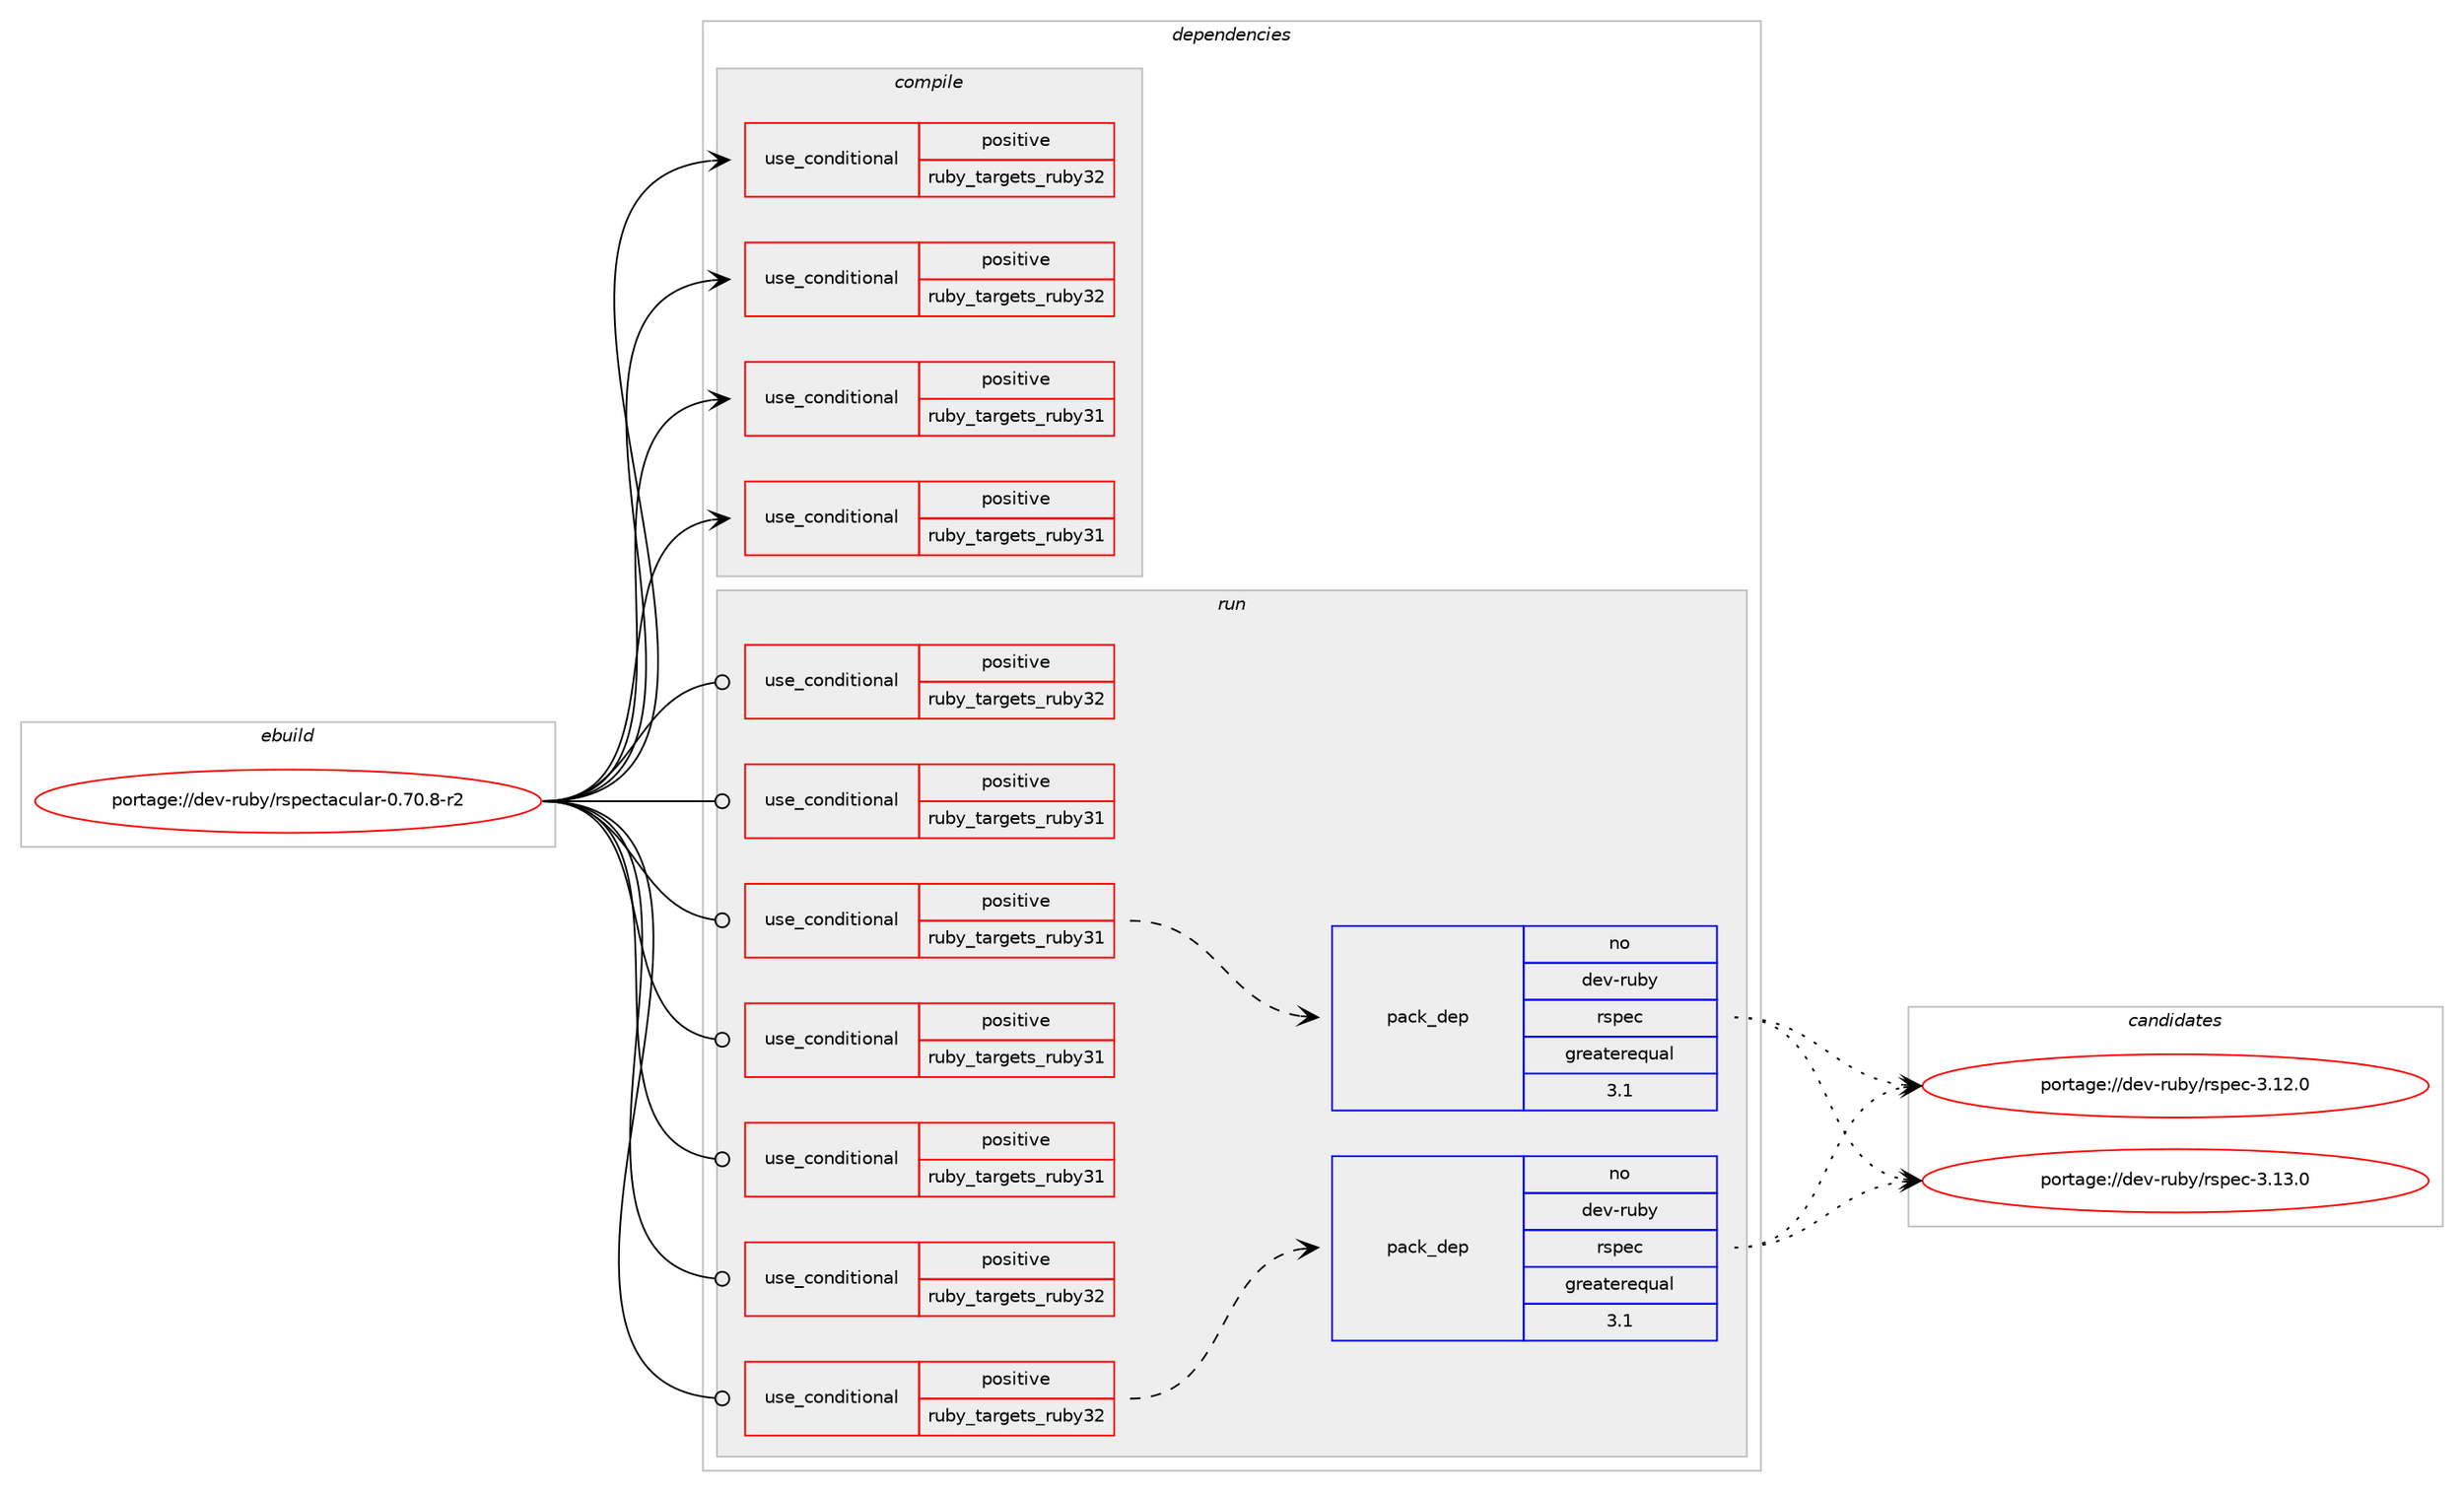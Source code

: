 digraph prolog {

# *************
# Graph options
# *************

newrank=true;
concentrate=true;
compound=true;
graph [rankdir=LR,fontname=Helvetica,fontsize=10,ranksep=1.5];#, ranksep=2.5, nodesep=0.2];
edge  [arrowhead=vee];
node  [fontname=Helvetica,fontsize=10];

# **********
# The ebuild
# **********

subgraph cluster_leftcol {
color=gray;
rank=same;
label=<<i>ebuild</i>>;
id [label="portage://dev-ruby/rspectacular-0.70.8-r2", color=red, width=4, href="../dev-ruby/rspectacular-0.70.8-r2.svg"];
}

# ****************
# The dependencies
# ****************

subgraph cluster_midcol {
color=gray;
label=<<i>dependencies</i>>;
subgraph cluster_compile {
fillcolor="#eeeeee";
style=filled;
label=<<i>compile</i>>;
subgraph cond53865 {
dependency102607 [label=<<TABLE BORDER="0" CELLBORDER="1" CELLSPACING="0" CELLPADDING="4"><TR><TD ROWSPAN="3" CELLPADDING="10">use_conditional</TD></TR><TR><TD>positive</TD></TR><TR><TD>ruby_targets_ruby31</TD></TR></TABLE>>, shape=none, color=red];
# *** BEGIN UNKNOWN DEPENDENCY TYPE (TODO) ***
# dependency102607 -> package_dependency(portage://dev-ruby/rspectacular-0.70.8-r2,install,no,dev-lang,ruby,none,[,,],[slot(3.1)],[])
# *** END UNKNOWN DEPENDENCY TYPE (TODO) ***

}
id:e -> dependency102607:w [weight=20,style="solid",arrowhead="vee"];
subgraph cond53866 {
dependency102608 [label=<<TABLE BORDER="0" CELLBORDER="1" CELLSPACING="0" CELLPADDING="4"><TR><TD ROWSPAN="3" CELLPADDING="10">use_conditional</TD></TR><TR><TD>positive</TD></TR><TR><TD>ruby_targets_ruby31</TD></TR></TABLE>>, shape=none, color=red];
# *** BEGIN UNKNOWN DEPENDENCY TYPE (TODO) ***
# dependency102608 -> package_dependency(portage://dev-ruby/rspectacular-0.70.8-r2,install,no,virtual,rubygems,none,[,,],[],[use(enable(ruby_targets_ruby31),negative)])
# *** END UNKNOWN DEPENDENCY TYPE (TODO) ***

}
id:e -> dependency102608:w [weight=20,style="solid",arrowhead="vee"];
subgraph cond53867 {
dependency102609 [label=<<TABLE BORDER="0" CELLBORDER="1" CELLSPACING="0" CELLPADDING="4"><TR><TD ROWSPAN="3" CELLPADDING="10">use_conditional</TD></TR><TR><TD>positive</TD></TR><TR><TD>ruby_targets_ruby32</TD></TR></TABLE>>, shape=none, color=red];
# *** BEGIN UNKNOWN DEPENDENCY TYPE (TODO) ***
# dependency102609 -> package_dependency(portage://dev-ruby/rspectacular-0.70.8-r2,install,no,dev-lang,ruby,none,[,,],[slot(3.2)],[])
# *** END UNKNOWN DEPENDENCY TYPE (TODO) ***

}
id:e -> dependency102609:w [weight=20,style="solid",arrowhead="vee"];
subgraph cond53868 {
dependency102610 [label=<<TABLE BORDER="0" CELLBORDER="1" CELLSPACING="0" CELLPADDING="4"><TR><TD ROWSPAN="3" CELLPADDING="10">use_conditional</TD></TR><TR><TD>positive</TD></TR><TR><TD>ruby_targets_ruby32</TD></TR></TABLE>>, shape=none, color=red];
# *** BEGIN UNKNOWN DEPENDENCY TYPE (TODO) ***
# dependency102610 -> package_dependency(portage://dev-ruby/rspectacular-0.70.8-r2,install,no,virtual,rubygems,none,[,,],[],[use(enable(ruby_targets_ruby32),negative)])
# *** END UNKNOWN DEPENDENCY TYPE (TODO) ***

}
id:e -> dependency102610:w [weight=20,style="solid",arrowhead="vee"];
}
subgraph cluster_compileandrun {
fillcolor="#eeeeee";
style=filled;
label=<<i>compile and run</i>>;
}
subgraph cluster_run {
fillcolor="#eeeeee";
style=filled;
label=<<i>run</i>>;
subgraph cond53869 {
dependency102611 [label=<<TABLE BORDER="0" CELLBORDER="1" CELLSPACING="0" CELLPADDING="4"><TR><TD ROWSPAN="3" CELLPADDING="10">use_conditional</TD></TR><TR><TD>positive</TD></TR><TR><TD>ruby_targets_ruby31</TD></TR></TABLE>>, shape=none, color=red];
# *** BEGIN UNKNOWN DEPENDENCY TYPE (TODO) ***
# dependency102611 -> package_dependency(portage://dev-ruby/rspectacular-0.70.8-r2,run,no,dev-lang,ruby,none,[,,],[slot(3.1)],[])
# *** END UNKNOWN DEPENDENCY TYPE (TODO) ***

}
id:e -> dependency102611:w [weight=20,style="solid",arrowhead="odot"];
subgraph cond53870 {
dependency102612 [label=<<TABLE BORDER="0" CELLBORDER="1" CELLSPACING="0" CELLPADDING="4"><TR><TD ROWSPAN="3" CELLPADDING="10">use_conditional</TD></TR><TR><TD>positive</TD></TR><TR><TD>ruby_targets_ruby31</TD></TR></TABLE>>, shape=none, color=red];
subgraph pack47375 {
dependency102613 [label=<<TABLE BORDER="0" CELLBORDER="1" CELLSPACING="0" CELLPADDING="4" WIDTH="220"><TR><TD ROWSPAN="6" CELLPADDING="30">pack_dep</TD></TR><TR><TD WIDTH="110">no</TD></TR><TR><TD>dev-ruby</TD></TR><TR><TD>rspec</TD></TR><TR><TD>greaterequal</TD></TR><TR><TD>3.1</TD></TR></TABLE>>, shape=none, color=blue];
}
dependency102612:e -> dependency102613:w [weight=20,style="dashed",arrowhead="vee"];
# *** BEGIN UNKNOWN DEPENDENCY TYPE (TODO) ***
# dependency102612 -> package_dependency(portage://dev-ruby/rspectacular-0.70.8-r2,run,no,dev-ruby,fuubar,none,[,,],[slot(2)],[use(enable(ruby_targets_ruby31),negative)])
# *** END UNKNOWN DEPENDENCY TYPE (TODO) ***

}
id:e -> dependency102612:w [weight=20,style="solid",arrowhead="odot"];
subgraph cond53871 {
dependency102614 [label=<<TABLE BORDER="0" CELLBORDER="1" CELLSPACING="0" CELLPADDING="4"><TR><TD ROWSPAN="3" CELLPADDING="10">use_conditional</TD></TR><TR><TD>positive</TD></TR><TR><TD>ruby_targets_ruby31</TD></TR></TABLE>>, shape=none, color=red];
# *** BEGIN UNKNOWN DEPENDENCY TYPE (TODO) ***
# dependency102614 -> package_dependency(portage://dev-ruby/rspectacular-0.70.8-r2,run,no,dev-ruby,shoulda-matchers,none,[,,],[slot(3)],[use(enable(ruby_targets_ruby31),negative)])
# *** END UNKNOWN DEPENDENCY TYPE (TODO) ***

}
id:e -> dependency102614:w [weight=20,style="solid",arrowhead="odot"];
subgraph cond53872 {
dependency102615 [label=<<TABLE BORDER="0" CELLBORDER="1" CELLSPACING="0" CELLPADDING="4"><TR><TD ROWSPAN="3" CELLPADDING="10">use_conditional</TD></TR><TR><TD>positive</TD></TR><TR><TD>ruby_targets_ruby31</TD></TR></TABLE>>, shape=none, color=red];
# *** BEGIN UNKNOWN DEPENDENCY TYPE (TODO) ***
# dependency102615 -> package_dependency(portage://dev-ruby/rspectacular-0.70.8-r2,run,no,virtual,rubygems,none,[,,],[],[use(enable(ruby_targets_ruby31),negative)])
# *** END UNKNOWN DEPENDENCY TYPE (TODO) ***

}
id:e -> dependency102615:w [weight=20,style="solid",arrowhead="odot"];
subgraph cond53873 {
dependency102616 [label=<<TABLE BORDER="0" CELLBORDER="1" CELLSPACING="0" CELLPADDING="4"><TR><TD ROWSPAN="3" CELLPADDING="10">use_conditional</TD></TR><TR><TD>positive</TD></TR><TR><TD>ruby_targets_ruby32</TD></TR></TABLE>>, shape=none, color=red];
# *** BEGIN UNKNOWN DEPENDENCY TYPE (TODO) ***
# dependency102616 -> package_dependency(portage://dev-ruby/rspectacular-0.70.8-r2,run,no,dev-lang,ruby,none,[,,],[slot(3.2)],[])
# *** END UNKNOWN DEPENDENCY TYPE (TODO) ***

}
id:e -> dependency102616:w [weight=20,style="solid",arrowhead="odot"];
subgraph cond53874 {
dependency102617 [label=<<TABLE BORDER="0" CELLBORDER="1" CELLSPACING="0" CELLPADDING="4"><TR><TD ROWSPAN="3" CELLPADDING="10">use_conditional</TD></TR><TR><TD>positive</TD></TR><TR><TD>ruby_targets_ruby32</TD></TR></TABLE>>, shape=none, color=red];
subgraph pack47376 {
dependency102618 [label=<<TABLE BORDER="0" CELLBORDER="1" CELLSPACING="0" CELLPADDING="4" WIDTH="220"><TR><TD ROWSPAN="6" CELLPADDING="30">pack_dep</TD></TR><TR><TD WIDTH="110">no</TD></TR><TR><TD>dev-ruby</TD></TR><TR><TD>rspec</TD></TR><TR><TD>greaterequal</TD></TR><TR><TD>3.1</TD></TR></TABLE>>, shape=none, color=blue];
}
dependency102617:e -> dependency102618:w [weight=20,style="dashed",arrowhead="vee"];
# *** BEGIN UNKNOWN DEPENDENCY TYPE (TODO) ***
# dependency102617 -> package_dependency(portage://dev-ruby/rspectacular-0.70.8-r2,run,no,dev-ruby,fuubar,none,[,,],[slot(2)],[use(enable(ruby_targets_ruby32),negative)])
# *** END UNKNOWN DEPENDENCY TYPE (TODO) ***

}
id:e -> dependency102617:w [weight=20,style="solid",arrowhead="odot"];
subgraph cond53875 {
dependency102619 [label=<<TABLE BORDER="0" CELLBORDER="1" CELLSPACING="0" CELLPADDING="4"><TR><TD ROWSPAN="3" CELLPADDING="10">use_conditional</TD></TR><TR><TD>positive</TD></TR><TR><TD>ruby_targets_ruby32</TD></TR></TABLE>>, shape=none, color=red];
# *** BEGIN UNKNOWN DEPENDENCY TYPE (TODO) ***
# dependency102619 -> package_dependency(portage://dev-ruby/rspectacular-0.70.8-r2,run,no,virtual,rubygems,none,[,,],[],[use(enable(ruby_targets_ruby32),negative)])
# *** END UNKNOWN DEPENDENCY TYPE (TODO) ***

}
id:e -> dependency102619:w [weight=20,style="solid",arrowhead="odot"];
}
}

# **************
# The candidates
# **************

subgraph cluster_choices {
rank=same;
color=gray;
label=<<i>candidates</i>>;

subgraph choice47375 {
color=black;
nodesep=1;
choice1001011184511411798121471141151121019945514649504648 [label="portage://dev-ruby/rspec-3.12.0", color=red, width=4,href="../dev-ruby/rspec-3.12.0.svg"];
choice1001011184511411798121471141151121019945514649514648 [label="portage://dev-ruby/rspec-3.13.0", color=red, width=4,href="../dev-ruby/rspec-3.13.0.svg"];
dependency102613:e -> choice1001011184511411798121471141151121019945514649504648:w [style=dotted,weight="100"];
dependency102613:e -> choice1001011184511411798121471141151121019945514649514648:w [style=dotted,weight="100"];
}
subgraph choice47376 {
color=black;
nodesep=1;
choice1001011184511411798121471141151121019945514649504648 [label="portage://dev-ruby/rspec-3.12.0", color=red, width=4,href="../dev-ruby/rspec-3.12.0.svg"];
choice1001011184511411798121471141151121019945514649514648 [label="portage://dev-ruby/rspec-3.13.0", color=red, width=4,href="../dev-ruby/rspec-3.13.0.svg"];
dependency102618:e -> choice1001011184511411798121471141151121019945514649504648:w [style=dotted,weight="100"];
dependency102618:e -> choice1001011184511411798121471141151121019945514649514648:w [style=dotted,weight="100"];
}
}

}
